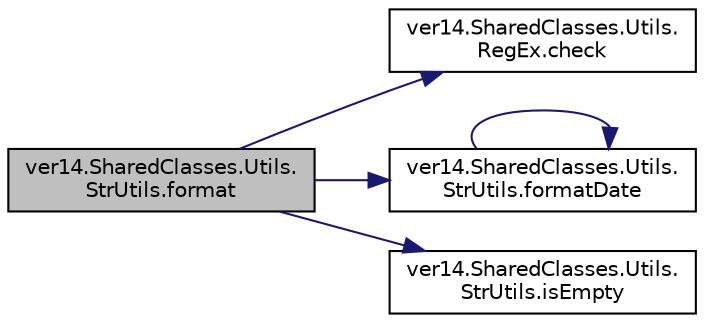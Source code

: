 digraph "ver14.SharedClasses.Utils.StrUtils.format"
{
 // LATEX_PDF_SIZE
  edge [fontname="Helvetica",fontsize="10",labelfontname="Helvetica",labelfontsize="10"];
  node [fontname="Helvetica",fontsize="10",shape=record];
  rankdir="LR";
  Node1 [label="ver14.SharedClasses.Utils.\lStrUtils.format",height=0.2,width=0.4,color="black", fillcolor="grey75", style="filled", fontcolor="black",tooltip=" "];
  Node1 -> Node2 [color="midnightblue",fontsize="10",style="solid",fontname="Helvetica"];
  Node2 [label="ver14.SharedClasses.Utils.\lRegEx.check",height=0.2,width=0.4,color="black", fillcolor="white", style="filled",URL="$classver14_1_1_shared_classes_1_1_utils_1_1_reg_ex.html#ab5218904d9a5b87a91c1d6724865da0a",tooltip=" "];
  Node1 -> Node3 [color="midnightblue",fontsize="10",style="solid",fontname="Helvetica"];
  Node3 [label="ver14.SharedClasses.Utils.\lStrUtils.formatDate",height=0.2,width=0.4,color="black", fillcolor="white", style="filled",URL="$classver14_1_1_shared_classes_1_1_utils_1_1_str_utils.html#accdf758b0927a0a4920b75c5a191258d",tooltip=" "];
  Node3 -> Node3 [color="midnightblue",fontsize="10",style="solid",fontname="Helvetica"];
  Node1 -> Node4 [color="midnightblue",fontsize="10",style="solid",fontname="Helvetica"];
  Node4 [label="ver14.SharedClasses.Utils.\lStrUtils.isEmpty",height=0.2,width=0.4,color="black", fillcolor="white", style="filled",URL="$classver14_1_1_shared_classes_1_1_utils_1_1_str_utils.html#a2a95ab559ec75aef3531014c171d47bf",tooltip=" "];
}
